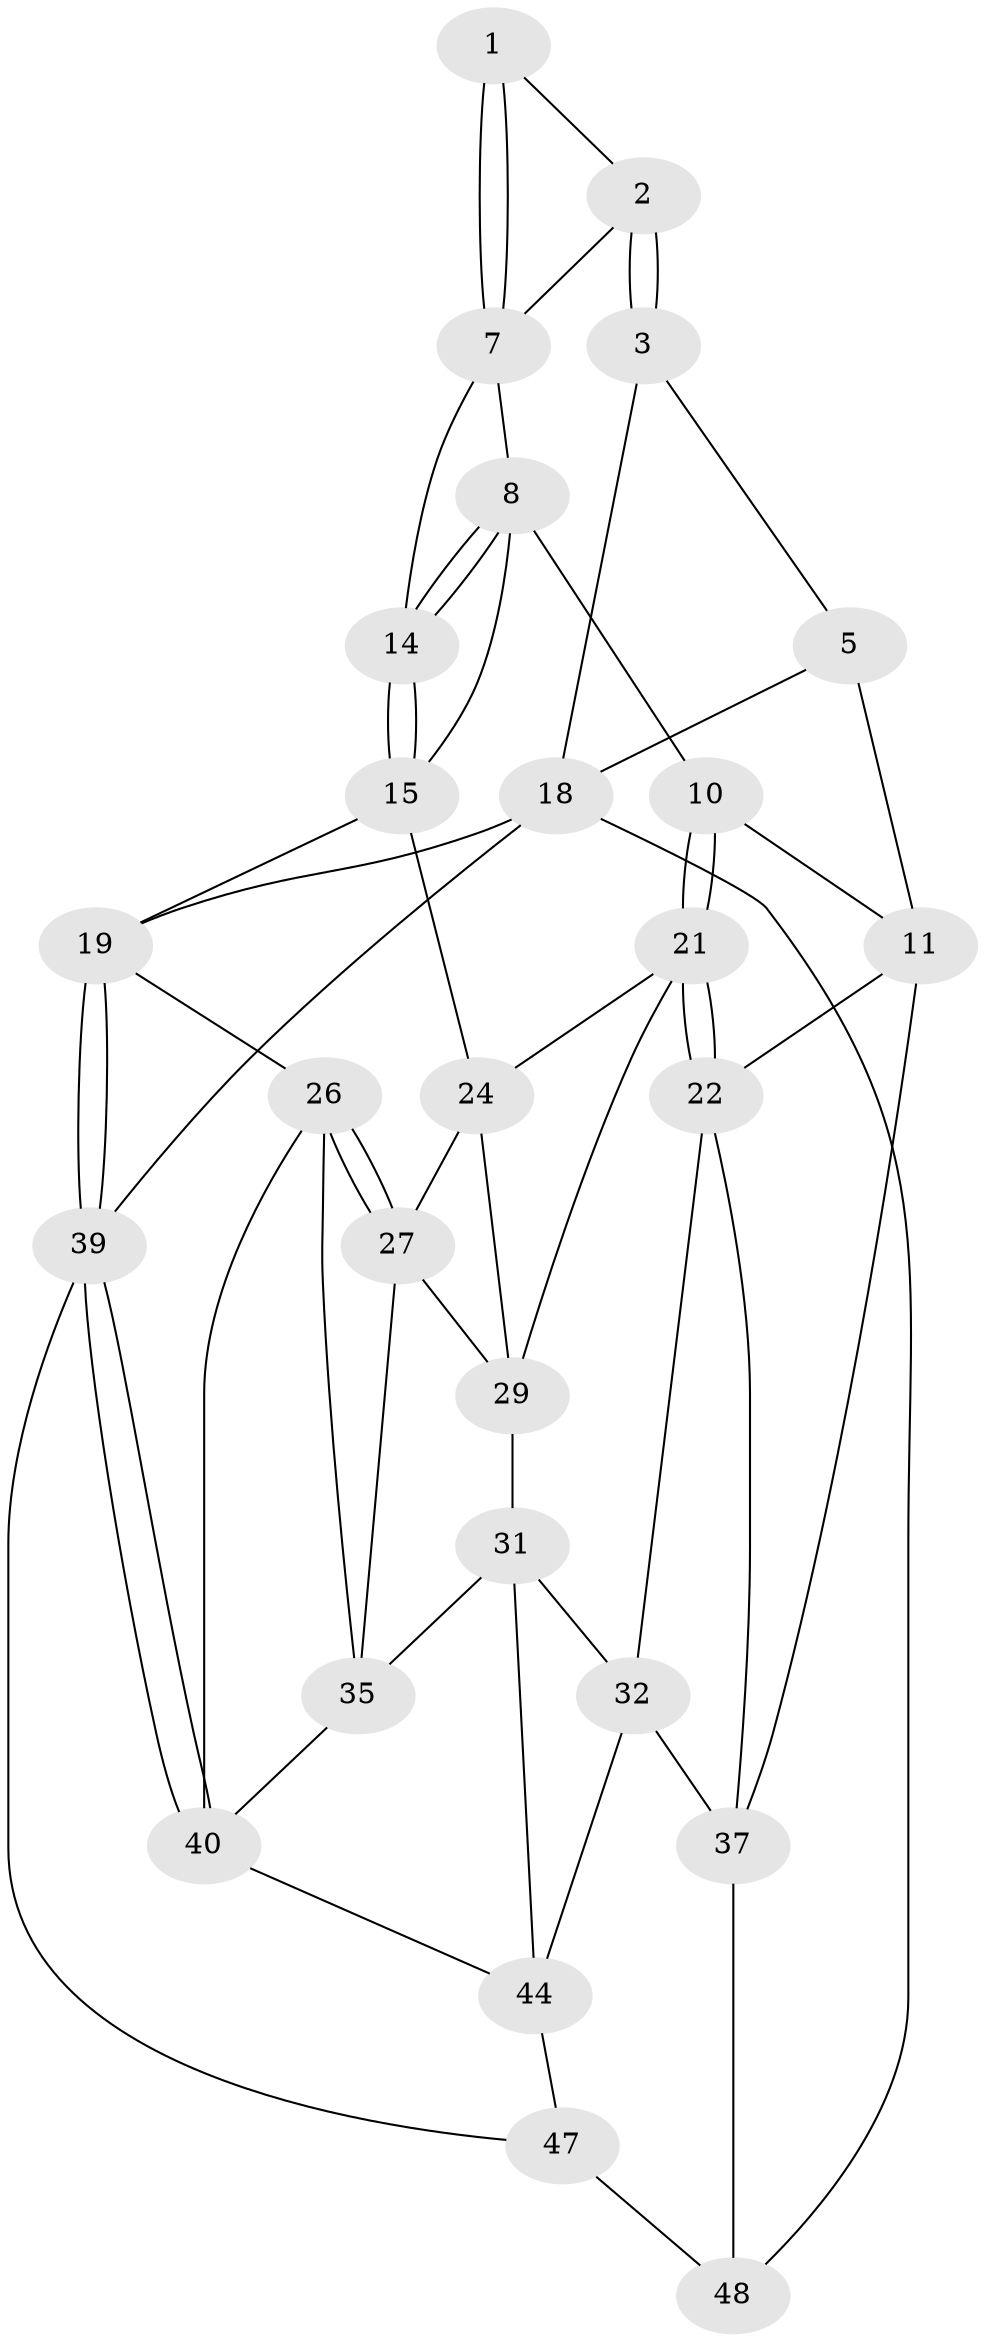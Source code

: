 // original degree distribution, {3: 0.0392156862745098, 4: 0.2549019607843137, 6: 0.19607843137254902, 5: 0.5098039215686274}
// Generated by graph-tools (version 1.1) at 2025/11/02/27/25 16:11:59]
// undirected, 27 vertices, 59 edges
graph export_dot {
graph [start="1"]
  node [color=gray90,style=filled];
  1 [pos="+0.7946660518604041+0"];
  2 [pos="+0.8600778163374507+0",super="+12"];
  3 [pos="+1+0.22422158025727068",super="+4"];
  5 [pos="+1+0",super="+6"];
  7 [pos="+0.7617950585555033+0.07635629542180004",super="+13"];
  8 [pos="+0.7232259262715214+0.1239788296209029",super="+9"];
  10 [pos="+0.34161910961630854+0.041698654168151765"];
  11 [pos="+0.30446564853820884+0",super="+17"];
  14 [pos="+0.8436198383002769+0.23802468101711824"];
  15 [pos="+0.7660965362017986+0.3274168381117488",super="+16"];
  18 [pos="+1+0.5736306893015127",super="+45"];
  19 [pos="+1+0.5915685434423025",super="+20"];
  21 [pos="+0.3365442511847734+0.09352288565345161",super="+25"];
  22 [pos="+0.14921580401428863+0.31324006278228717",super="+23"];
  24 [pos="+0.612629607483308+0.310776417363472",super="+28"];
  26 [pos="+0.7489167274086239+0.4748502383078258",super="+34"];
  27 [pos="+0.5929100645430389+0.4469392449812533",super="+33"];
  29 [pos="+0.4237650608047306+0.36949325731062865",super="+30"];
  31 [pos="+0.37404385142501845+0.5306997793748907",super="+43"];
  32 [pos="+0.20682135299983176+0.4804789154009757",super="+36"];
  35 [pos="+0.5788331088257642+0.5948026733608043",super="+42"];
  37 [pos="+0+0.734016849120451",super="+38"];
  39 [pos="+0.75217667448766+0.841877892239168",super="+49"];
  40 [pos="+0.7394808911117368+0.8332211321413087",super="+41"];
  44 [pos="+0.3839226283345327+0.6868506054581904",super="+46"];
  47 [pos="+0.3612864100956306+0.8626966556146781",super="+50"];
  48 [pos="+0.17032504641665236+0.8809413439619139",super="+51"];
  1 -- 2;
  1 -- 7;
  1 -- 7;
  2 -- 3 [weight=2];
  2 -- 3;
  2 -- 7;
  3 -- 18;
  3 -- 5;
  5 -- 11 [weight=2];
  5 -- 18;
  7 -- 8;
  7 -- 14;
  8 -- 14;
  8 -- 14;
  8 -- 10;
  8 -- 15;
  10 -- 11;
  10 -- 21;
  10 -- 21;
  11 -- 37;
  11 -- 22;
  14 -- 15;
  14 -- 15;
  15 -- 19;
  15 -- 24;
  18 -- 19;
  18 -- 48;
  18 -- 39;
  19 -- 39;
  19 -- 39;
  19 -- 26;
  21 -- 22;
  21 -- 22;
  21 -- 24;
  21 -- 29;
  22 -- 32;
  22 -- 37;
  24 -- 27;
  24 -- 29;
  26 -- 27;
  26 -- 27;
  26 -- 40;
  26 -- 35;
  27 -- 35;
  27 -- 29;
  29 -- 31;
  31 -- 32;
  31 -- 35;
  31 -- 44;
  32 -- 44;
  32 -- 37;
  35 -- 40;
  37 -- 48 [weight=2];
  39 -- 40;
  39 -- 40;
  39 -- 47;
  40 -- 44;
  44 -- 47;
  47 -- 48 [weight=2];
}
